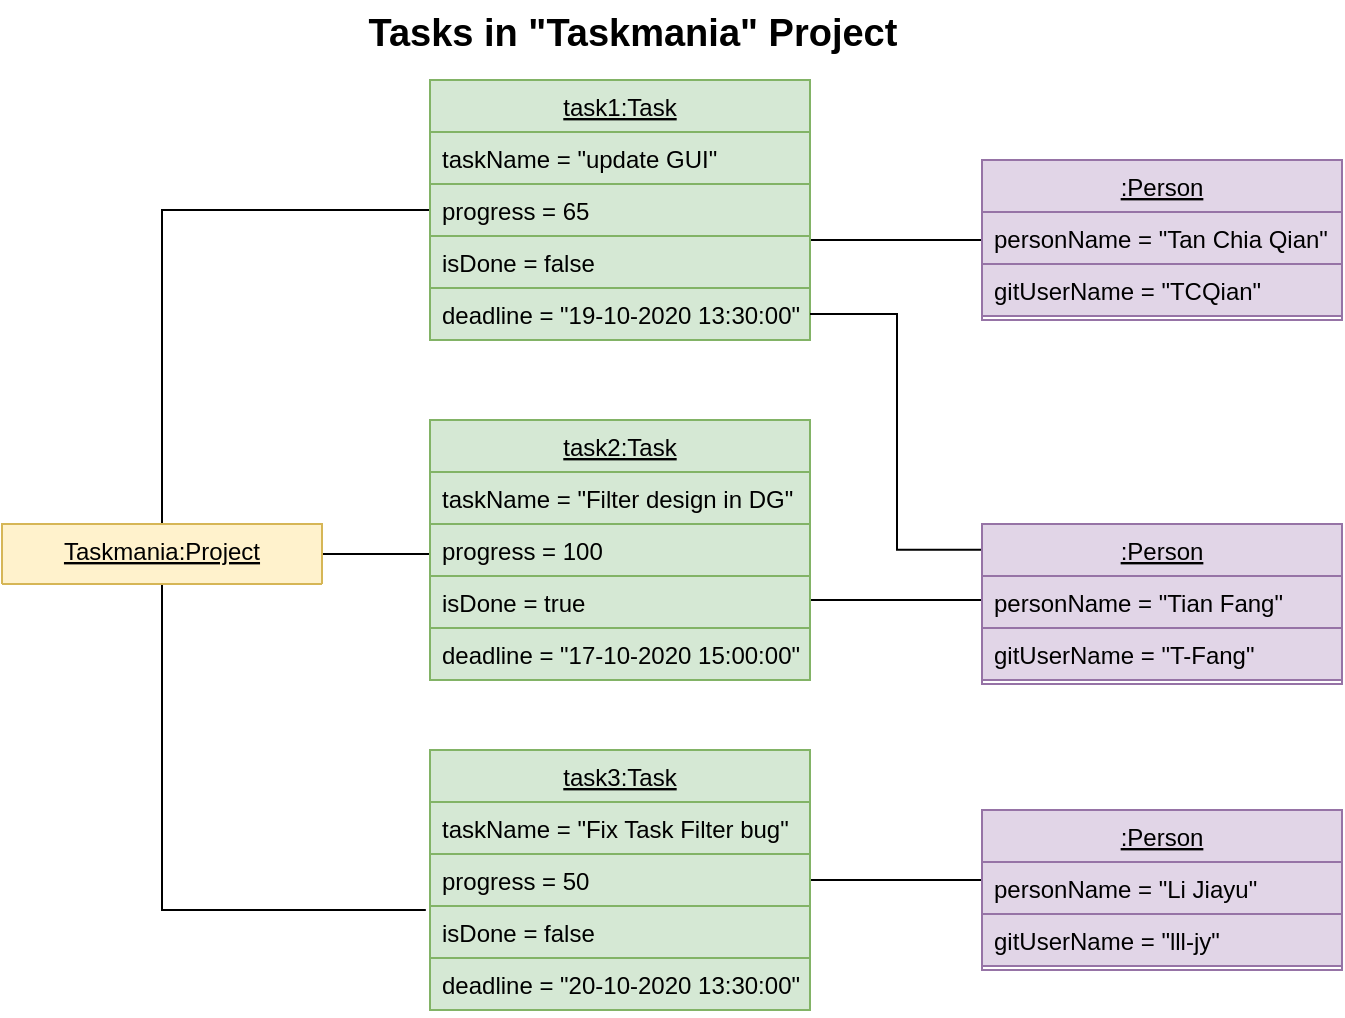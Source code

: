 <mxfile compressed="true" version="13.7.9" type="device"><diagram id="C5RBs43oDa-KdzZeNtuy" name="Page-1"><mxGraphModel dx="850" dy="574" grid="1" gridSize="10" guides="1" tooltips="1" connect="1" arrows="1" fold="1" page="1" pageScale="1" pageWidth="1169" pageHeight="827" math="0" shadow="0"><root><mxCell id="WIyWlLk6GJQsqaUBKTNV-0"/><mxCell id="WIyWlLk6GJQsqaUBKTNV-1" parent="WIyWlLk6GJQsqaUBKTNV-0"/><mxCell id="zkfFHV4jXpPFQw0GAbJ--12" value="" style="endArrow=none;endSize=10;endFill=0;shadow=0;strokeWidth=1;rounded=0;edgeStyle=elbowEdgeStyle;elbow=vertical;" parent="WIyWlLk6GJQsqaUBKTNV-1" source="zkfFHV4jXpPFQw0GAbJ--6" target="zkfFHV4jXpPFQw0GAbJ--0" edge="1"><mxGeometry width="160" relative="1" as="geometry"><mxPoint x="164" y="203" as="sourcePoint"/><mxPoint x="164" y="203" as="targetPoint"/></mxGeometry></mxCell><mxCell id="mPD9e9kwgJdQpAyEx3SU-0" value="&lt;font style=&quot;font-size: 19px&quot;&gt;Tasks in &quot;Taskmania&quot; Project&lt;/font&gt;" style="text;strokeColor=none;fillColor=none;html=1;fontSize=24;fontStyle=1;verticalAlign=middle;align=center;" parent="WIyWlLk6GJQsqaUBKTNV-1" vertex="1"><mxGeometry x="280" y="70" width="290" height="30" as="geometry"/></mxCell><mxCell id="mPD9e9kwgJdQpAyEx3SU-15" style="edgeStyle=orthogonalEdgeStyle;rounded=0;orthogonalLoop=1;jettySize=auto;html=1;endArrow=none;endFill=0;strokeColor=#000000;strokeWidth=1;exitX=0.5;exitY=0;exitDx=0;exitDy=0;" parent="WIyWlLk6GJQsqaUBKTNV-1" source="zkfFHV4jXpPFQw0GAbJ--17" target="zkfFHV4jXpPFQw0GAbJ--2" edge="1"><mxGeometry relative="1" as="geometry"><mxPoint x="154" y="290" as="sourcePoint"/></mxGeometry></mxCell><mxCell id="mPD9e9kwgJdQpAyEx3SU-32" style="edgeStyle=orthogonalEdgeStyle;rounded=0;orthogonalLoop=1;jettySize=auto;html=1;exitX=0.5;exitY=1;exitDx=0;exitDy=0;entryX=-0.011;entryY=0.077;entryDx=0;entryDy=0;entryPerimeter=0;endArrow=none;endFill=0;strokeColor=#000000;strokeWidth=1;" parent="WIyWlLk6GJQsqaUBKTNV-1" source="zkfFHV4jXpPFQw0GAbJ--17" target="mPD9e9kwgJdQpAyEx3SU-30" edge="1"><mxGeometry relative="1" as="geometry"/></mxCell><mxCell id="mPD9e9kwgJdQpAyEx3SU-52" style="edgeStyle=elbowEdgeStyle;rounded=0;orthogonalLoop=1;jettySize=auto;elbow=vertical;html=1;exitX=1;exitY=0.5;exitDx=0;exitDy=0;endArrow=none;endFill=0;strokeColor=#000000;strokeWidth=1;" parent="WIyWlLk6GJQsqaUBKTNV-1" source="zkfFHV4jXpPFQw0GAbJ--17" target="mPD9e9kwgJdQpAyEx3SU-21" edge="1"><mxGeometry relative="1" as="geometry"/></mxCell><mxCell id="mPD9e9kwgJdQpAyEx3SU-50" style="edgeStyle=elbowEdgeStyle;rounded=0;orthogonalLoop=1;jettySize=auto;elbow=vertical;html=1;exitX=1;exitY=0.5;exitDx=0;exitDy=0;endArrow=none;endFill=0;strokeColor=#000000;strokeWidth=1;" parent="WIyWlLk6GJQsqaUBKTNV-1" source="mPD9e9kwgJdQpAyEx3SU-23" target="mPD9e9kwgJdQpAyEx3SU-33" edge="1"><mxGeometry relative="1" as="geometry"><Array as="points"><mxPoint x="514" y="370"/></Array></mxGeometry></mxCell><mxCell id="mPD9e9kwgJdQpAyEx3SU-53" style="edgeStyle=elbowEdgeStyle;rounded=0;orthogonalLoop=1;jettySize=auto;elbow=vertical;html=1;exitX=1;exitY=0.5;exitDx=0;exitDy=0;endArrow=none;endFill=0;strokeColor=#000000;strokeWidth=1;" parent="WIyWlLk6GJQsqaUBKTNV-1" source="mPD9e9kwgJdQpAyEx3SU-29" target="mPD9e9kwgJdQpAyEx3SU-36" edge="1"><mxGeometry relative="1" as="geometry"/></mxCell><mxCell id="zkfFHV4jXpPFQw0GAbJ--0" value="task1:Task" style="swimlane;fontStyle=4;align=center;verticalAlign=top;childLayout=stackLayout;horizontal=1;startSize=26;horizontalStack=0;resizeParent=1;resizeLast=0;collapsible=1;marginBottom=0;rounded=0;shadow=0;strokeWidth=1;fillColor=#d5e8d4;strokeColor=#82b366;" parent="WIyWlLk6GJQsqaUBKTNV-1" vertex="1"><mxGeometry x="324" y="110" width="190" height="130" as="geometry"><mxRectangle x="230" y="140" width="160" height="26" as="alternateBounds"/></mxGeometry></mxCell><mxCell id="zkfFHV4jXpPFQw0GAbJ--1" value="taskName = &quot;update GUI&quot;" style="text;align=left;verticalAlign=top;spacingLeft=4;spacingRight=4;overflow=hidden;rotatable=0;points=[[0,0.5],[1,0.5]];portConstraint=eastwest;fillColor=#d5e8d4;strokeColor=#82b366;" parent="zkfFHV4jXpPFQw0GAbJ--0" vertex="1"><mxGeometry y="26" width="190" height="26" as="geometry"/></mxCell><mxCell id="zkfFHV4jXpPFQw0GAbJ--2" value="progress = 65" style="text;align=left;verticalAlign=top;spacingLeft=4;spacingRight=4;overflow=hidden;rotatable=0;points=[[0,0.5],[1,0.5]];portConstraint=eastwest;rounded=0;shadow=0;html=0;fillColor=#d5e8d4;strokeColor=#82b366;" parent="zkfFHV4jXpPFQw0GAbJ--0" vertex="1"><mxGeometry y="52" width="190" height="26" as="geometry"/></mxCell><mxCell id="mPD9e9kwgJdQpAyEx3SU-12" value="isDone = false" style="text;align=left;verticalAlign=top;spacingLeft=4;spacingRight=4;overflow=hidden;rotatable=0;points=[[0,0.5],[1,0.5]];portConstraint=eastwest;rounded=0;shadow=0;html=0;fillColor=#d5e8d4;strokeColor=#82b366;" parent="zkfFHV4jXpPFQw0GAbJ--0" vertex="1"><mxGeometry y="78" width="190" height="26" as="geometry"/></mxCell><mxCell id="mPD9e9kwgJdQpAyEx3SU-14" value="deadline = &quot;19-10-2020 13:30:00&quot;" style="text;align=left;verticalAlign=top;spacingLeft=4;spacingRight=4;overflow=hidden;rotatable=0;points=[[0,0.5],[1,0.5]];portConstraint=eastwest;rounded=0;shadow=0;html=0;fillColor=#d5e8d4;strokeColor=#82b366;" parent="zkfFHV4jXpPFQw0GAbJ--0" vertex="1"><mxGeometry y="104" width="190" height="26" as="geometry"/></mxCell><mxCell id="mPD9e9kwgJdQpAyEx3SU-27" value="task3:Task" style="swimlane;fontStyle=4;align=center;verticalAlign=top;childLayout=stackLayout;horizontal=1;startSize=26;horizontalStack=0;resizeParent=1;resizeLast=0;collapsible=1;marginBottom=0;rounded=0;shadow=0;strokeWidth=1;fillColor=#d5e8d4;strokeColor=#82b366;" parent="WIyWlLk6GJQsqaUBKTNV-1" vertex="1"><mxGeometry x="324" y="445" width="190" height="130" as="geometry"><mxRectangle x="230" y="140" width="160" height="26" as="alternateBounds"/></mxGeometry></mxCell><mxCell id="mPD9e9kwgJdQpAyEx3SU-28" value="taskName = &quot;Fix Task Filter bug&quot;" style="text;align=left;verticalAlign=top;spacingLeft=4;spacingRight=4;overflow=hidden;rotatable=0;points=[[0,0.5],[1,0.5]];portConstraint=eastwest;fillColor=#d5e8d4;strokeColor=#82b366;" parent="mPD9e9kwgJdQpAyEx3SU-27" vertex="1"><mxGeometry y="26" width="190" height="26" as="geometry"/></mxCell><mxCell id="mPD9e9kwgJdQpAyEx3SU-29" value="progress = 50" style="text;align=left;verticalAlign=top;spacingLeft=4;spacingRight=4;overflow=hidden;rotatable=0;points=[[0,0.5],[1,0.5]];portConstraint=eastwest;rounded=0;shadow=0;html=0;fillColor=#d5e8d4;strokeColor=#82b366;" parent="mPD9e9kwgJdQpAyEx3SU-27" vertex="1"><mxGeometry y="52" width="190" height="26" as="geometry"/></mxCell><mxCell id="mPD9e9kwgJdQpAyEx3SU-30" value="isDone = false" style="text;align=left;verticalAlign=top;spacingLeft=4;spacingRight=4;overflow=hidden;rotatable=0;points=[[0,0.5],[1,0.5]];portConstraint=eastwest;rounded=0;shadow=0;html=0;fillColor=#d5e8d4;strokeColor=#82b366;" parent="mPD9e9kwgJdQpAyEx3SU-27" vertex="1"><mxGeometry y="78" width="190" height="26" as="geometry"/></mxCell><mxCell id="mPD9e9kwgJdQpAyEx3SU-31" value="deadline = &quot;20-10-2020 13:30:00&quot;" style="text;align=left;verticalAlign=top;spacingLeft=4;spacingRight=4;overflow=hidden;rotatable=0;points=[[0,0.5],[1,0.5]];portConstraint=eastwest;rounded=0;shadow=0;html=0;fillColor=#d5e8d4;strokeColor=#82b366;" parent="mPD9e9kwgJdQpAyEx3SU-27" vertex="1"><mxGeometry y="104" width="190" height="26" as="geometry"/></mxCell><mxCell id="mPD9e9kwgJdQpAyEx3SU-21" value="task2:Task" style="swimlane;fontStyle=4;align=center;verticalAlign=top;childLayout=stackLayout;horizontal=1;startSize=26;horizontalStack=0;resizeParent=1;resizeLast=0;collapsible=1;marginBottom=0;rounded=0;shadow=0;strokeWidth=1;fillColor=#d5e8d4;strokeColor=#82b366;" parent="WIyWlLk6GJQsqaUBKTNV-1" vertex="1"><mxGeometry x="324" y="280" width="190" height="130" as="geometry"><mxRectangle x="230" y="140" width="160" height="26" as="alternateBounds"/></mxGeometry></mxCell><mxCell id="mPD9e9kwgJdQpAyEx3SU-22" value="taskName = &quot;Filter design in DG&quot;" style="text;align=left;verticalAlign=top;spacingLeft=4;spacingRight=4;overflow=hidden;rotatable=0;points=[[0,0.5],[1,0.5]];portConstraint=eastwest;fillColor=#d5e8d4;strokeColor=#82b366;" parent="mPD9e9kwgJdQpAyEx3SU-21" vertex="1"><mxGeometry y="26" width="190" height="26" as="geometry"/></mxCell><mxCell id="mPD9e9kwgJdQpAyEx3SU-23" value="progress = 100" style="text;align=left;verticalAlign=top;spacingLeft=4;spacingRight=4;overflow=hidden;rotatable=0;points=[[0,0.5],[1,0.5]];portConstraint=eastwest;rounded=0;shadow=0;html=0;fillColor=#d5e8d4;strokeColor=#82b366;" parent="mPD9e9kwgJdQpAyEx3SU-21" vertex="1"><mxGeometry y="52" width="190" height="26" as="geometry"/></mxCell><mxCell id="mPD9e9kwgJdQpAyEx3SU-24" value="isDone = true" style="text;align=left;verticalAlign=top;spacingLeft=4;spacingRight=4;overflow=hidden;rotatable=0;points=[[0,0.5],[1,0.5]];portConstraint=eastwest;rounded=0;shadow=0;html=0;fillColor=#d5e8d4;strokeColor=#82b366;" parent="mPD9e9kwgJdQpAyEx3SU-21" vertex="1"><mxGeometry y="78" width="190" height="26" as="geometry"/></mxCell><mxCell id="mPD9e9kwgJdQpAyEx3SU-25" value="deadline = &quot;17-10-2020 15:00:00&quot;" style="text;align=left;verticalAlign=top;spacingLeft=4;spacingRight=4;overflow=hidden;rotatable=0;points=[[0,0.5],[1,0.5]];portConstraint=eastwest;rounded=0;shadow=0;html=0;fillColor=#d5e8d4;strokeColor=#82b366;" parent="mPD9e9kwgJdQpAyEx3SU-21" vertex="1"><mxGeometry y="104" width="190" height="26" as="geometry"/></mxCell><mxCell id="mPD9e9kwgJdQpAyEx3SU-36" value=":Person" style="swimlane;fontStyle=4;align=center;verticalAlign=top;childLayout=stackLayout;horizontal=1;startSize=26;horizontalStack=0;resizeParent=1;resizeLast=0;collapsible=1;marginBottom=0;rounded=0;shadow=0;strokeWidth=1;fillColor=#e1d5e7;strokeColor=#9673a6;" parent="WIyWlLk6GJQsqaUBKTNV-1" vertex="1"><mxGeometry x="600" y="475" width="180" height="80" as="geometry"><mxRectangle x="130" y="380" width="160" height="26" as="alternateBounds"/></mxGeometry></mxCell><mxCell id="mPD9e9kwgJdQpAyEx3SU-37" value="personName = &quot;Li Jiayu&quot;" style="text;align=left;verticalAlign=top;spacingLeft=4;spacingRight=4;overflow=hidden;rotatable=0;points=[[0,0.5],[1,0.5]];portConstraint=eastwest;fillColor=#e1d5e7;strokeColor=#9673a6;" parent="mPD9e9kwgJdQpAyEx3SU-36" vertex="1"><mxGeometry y="26" width="180" height="26" as="geometry"/></mxCell><mxCell id="mPD9e9kwgJdQpAyEx3SU-38" value="gitUserName = &quot;lll-jy&quot;" style="text;align=left;verticalAlign=top;spacingLeft=4;spacingRight=4;overflow=hidden;rotatable=0;points=[[0,0.5],[1,0.5]];portConstraint=eastwest;rounded=0;shadow=0;html=0;fillColor=#e1d5e7;strokeColor=#9673a6;" parent="mPD9e9kwgJdQpAyEx3SU-36" vertex="1"><mxGeometry y="52" width="180" height="26" as="geometry"/></mxCell><mxCell id="mPD9e9kwgJdQpAyEx3SU-57" style="edgeStyle=elbowEdgeStyle;rounded=0;orthogonalLoop=1;jettySize=auto;html=1;exitX=1;exitY=0.5;exitDx=0;exitDy=0;endArrow=none;endFill=0;strokeColor=#000000;strokeWidth=1;entryX=0.003;entryY=0.161;entryDx=0;entryDy=0;entryPerimeter=0;" parent="WIyWlLk6GJQsqaUBKTNV-1" source="mPD9e9kwgJdQpAyEx3SU-14" target="mPD9e9kwgJdQpAyEx3SU-33" edge="1"><mxGeometry relative="1" as="geometry"/></mxCell><mxCell id="mPD9e9kwgJdQpAyEx3SU-59" style="edgeStyle=elbowEdgeStyle;rounded=0;orthogonalLoop=1;jettySize=auto;html=1;exitX=0.25;exitY=0;exitDx=0;exitDy=0;endArrow=none;endFill=0;strokeColor=#9673a6;strokeWidth=1;fillColor=#e1d5e7;" parent="WIyWlLk6GJQsqaUBKTNV-1" source="mPD9e9kwgJdQpAyEx3SU-33" target="mPD9e9kwgJdQpAyEx3SU-33" edge="1"><mxGeometry relative="1" as="geometry"/></mxCell><mxCell id="mPD9e9kwgJdQpAyEx3SU-33" value=":Person" style="swimlane;fontStyle=4;align=center;verticalAlign=top;childLayout=stackLayout;horizontal=1;startSize=26;horizontalStack=0;resizeParent=1;resizeLast=0;collapsible=1;marginBottom=0;rounded=0;shadow=0;strokeWidth=1;fillColor=#e1d5e7;strokeColor=#9673a6;" parent="WIyWlLk6GJQsqaUBKTNV-1" vertex="1"><mxGeometry x="600" y="332" width="180" height="80" as="geometry"><mxRectangle x="130" y="380" width="160" height="26" as="alternateBounds"/></mxGeometry></mxCell><mxCell id="mPD9e9kwgJdQpAyEx3SU-34" value="personName = &quot;Tian Fang&quot;" style="text;align=left;verticalAlign=top;spacingLeft=4;spacingRight=4;overflow=hidden;rotatable=0;points=[[0,0.5],[1,0.5]];portConstraint=eastwest;fillColor=#e1d5e7;strokeColor=#9673a6;" parent="mPD9e9kwgJdQpAyEx3SU-33" vertex="1"><mxGeometry y="26" width="180" height="26" as="geometry"/></mxCell><mxCell id="mPD9e9kwgJdQpAyEx3SU-35" value="gitUserName = &quot;T-Fang&quot;" style="text;align=left;verticalAlign=top;spacingLeft=4;spacingRight=4;overflow=hidden;rotatable=0;points=[[0,0.5],[1,0.5]];portConstraint=eastwest;rounded=0;shadow=0;html=0;fillColor=#e1d5e7;strokeColor=#9673a6;" parent="mPD9e9kwgJdQpAyEx3SU-33" vertex="1"><mxGeometry y="52" width="180" height="26" as="geometry"/></mxCell><mxCell id="zkfFHV4jXpPFQw0GAbJ--6" value=":Person" style="swimlane;fontStyle=4;align=center;verticalAlign=top;childLayout=stackLayout;horizontal=1;startSize=26;horizontalStack=0;resizeParent=1;resizeLast=0;collapsible=1;marginBottom=0;rounded=0;shadow=0;strokeWidth=1;fillColor=#e1d5e7;strokeColor=#9673a6;" parent="WIyWlLk6GJQsqaUBKTNV-1" vertex="1"><mxGeometry x="600" y="150" width="180" height="80" as="geometry"><mxRectangle x="130" y="380" width="160" height="26" as="alternateBounds"/></mxGeometry></mxCell><mxCell id="zkfFHV4jXpPFQw0GAbJ--7" value="personName = &quot;Tan Chia Qian&quot;" style="text;align=left;verticalAlign=top;spacingLeft=4;spacingRight=4;overflow=hidden;rotatable=0;points=[[0,0.5],[1,0.5]];portConstraint=eastwest;fillColor=#e1d5e7;strokeColor=#9673a6;" parent="zkfFHV4jXpPFQw0GAbJ--6" vertex="1"><mxGeometry y="26" width="180" height="26" as="geometry"/></mxCell><mxCell id="zkfFHV4jXpPFQw0GAbJ--8" value="gitUserName = &quot;TCQian&quot;" style="text;align=left;verticalAlign=top;spacingLeft=4;spacingRight=4;overflow=hidden;rotatable=0;points=[[0,0.5],[1,0.5]];portConstraint=eastwest;rounded=0;shadow=0;html=0;fillColor=#e1d5e7;strokeColor=#9673a6;" parent="zkfFHV4jXpPFQw0GAbJ--6" vertex="1"><mxGeometry y="52" width="180" height="26" as="geometry"/></mxCell><mxCell id="zkfFHV4jXpPFQw0GAbJ--17" value="Taskmania:Project" style="swimlane;fontStyle=4;align=center;verticalAlign=top;childLayout=stackLayout;horizontal=1;startSize=30;horizontalStack=0;resizeParent=1;resizeLast=0;collapsible=1;marginBottom=0;rounded=0;shadow=0;strokeWidth=1;fillColor=#fff2cc;strokeColor=#d6b656;" parent="WIyWlLk6GJQsqaUBKTNV-1" vertex="1"><mxGeometry x="110" y="332" width="160" height="30" as="geometry"><mxRectangle x="550" y="140" width="160" height="26" as="alternateBounds"/></mxGeometry></mxCell></root></mxGraphModel></diagram></mxfile>